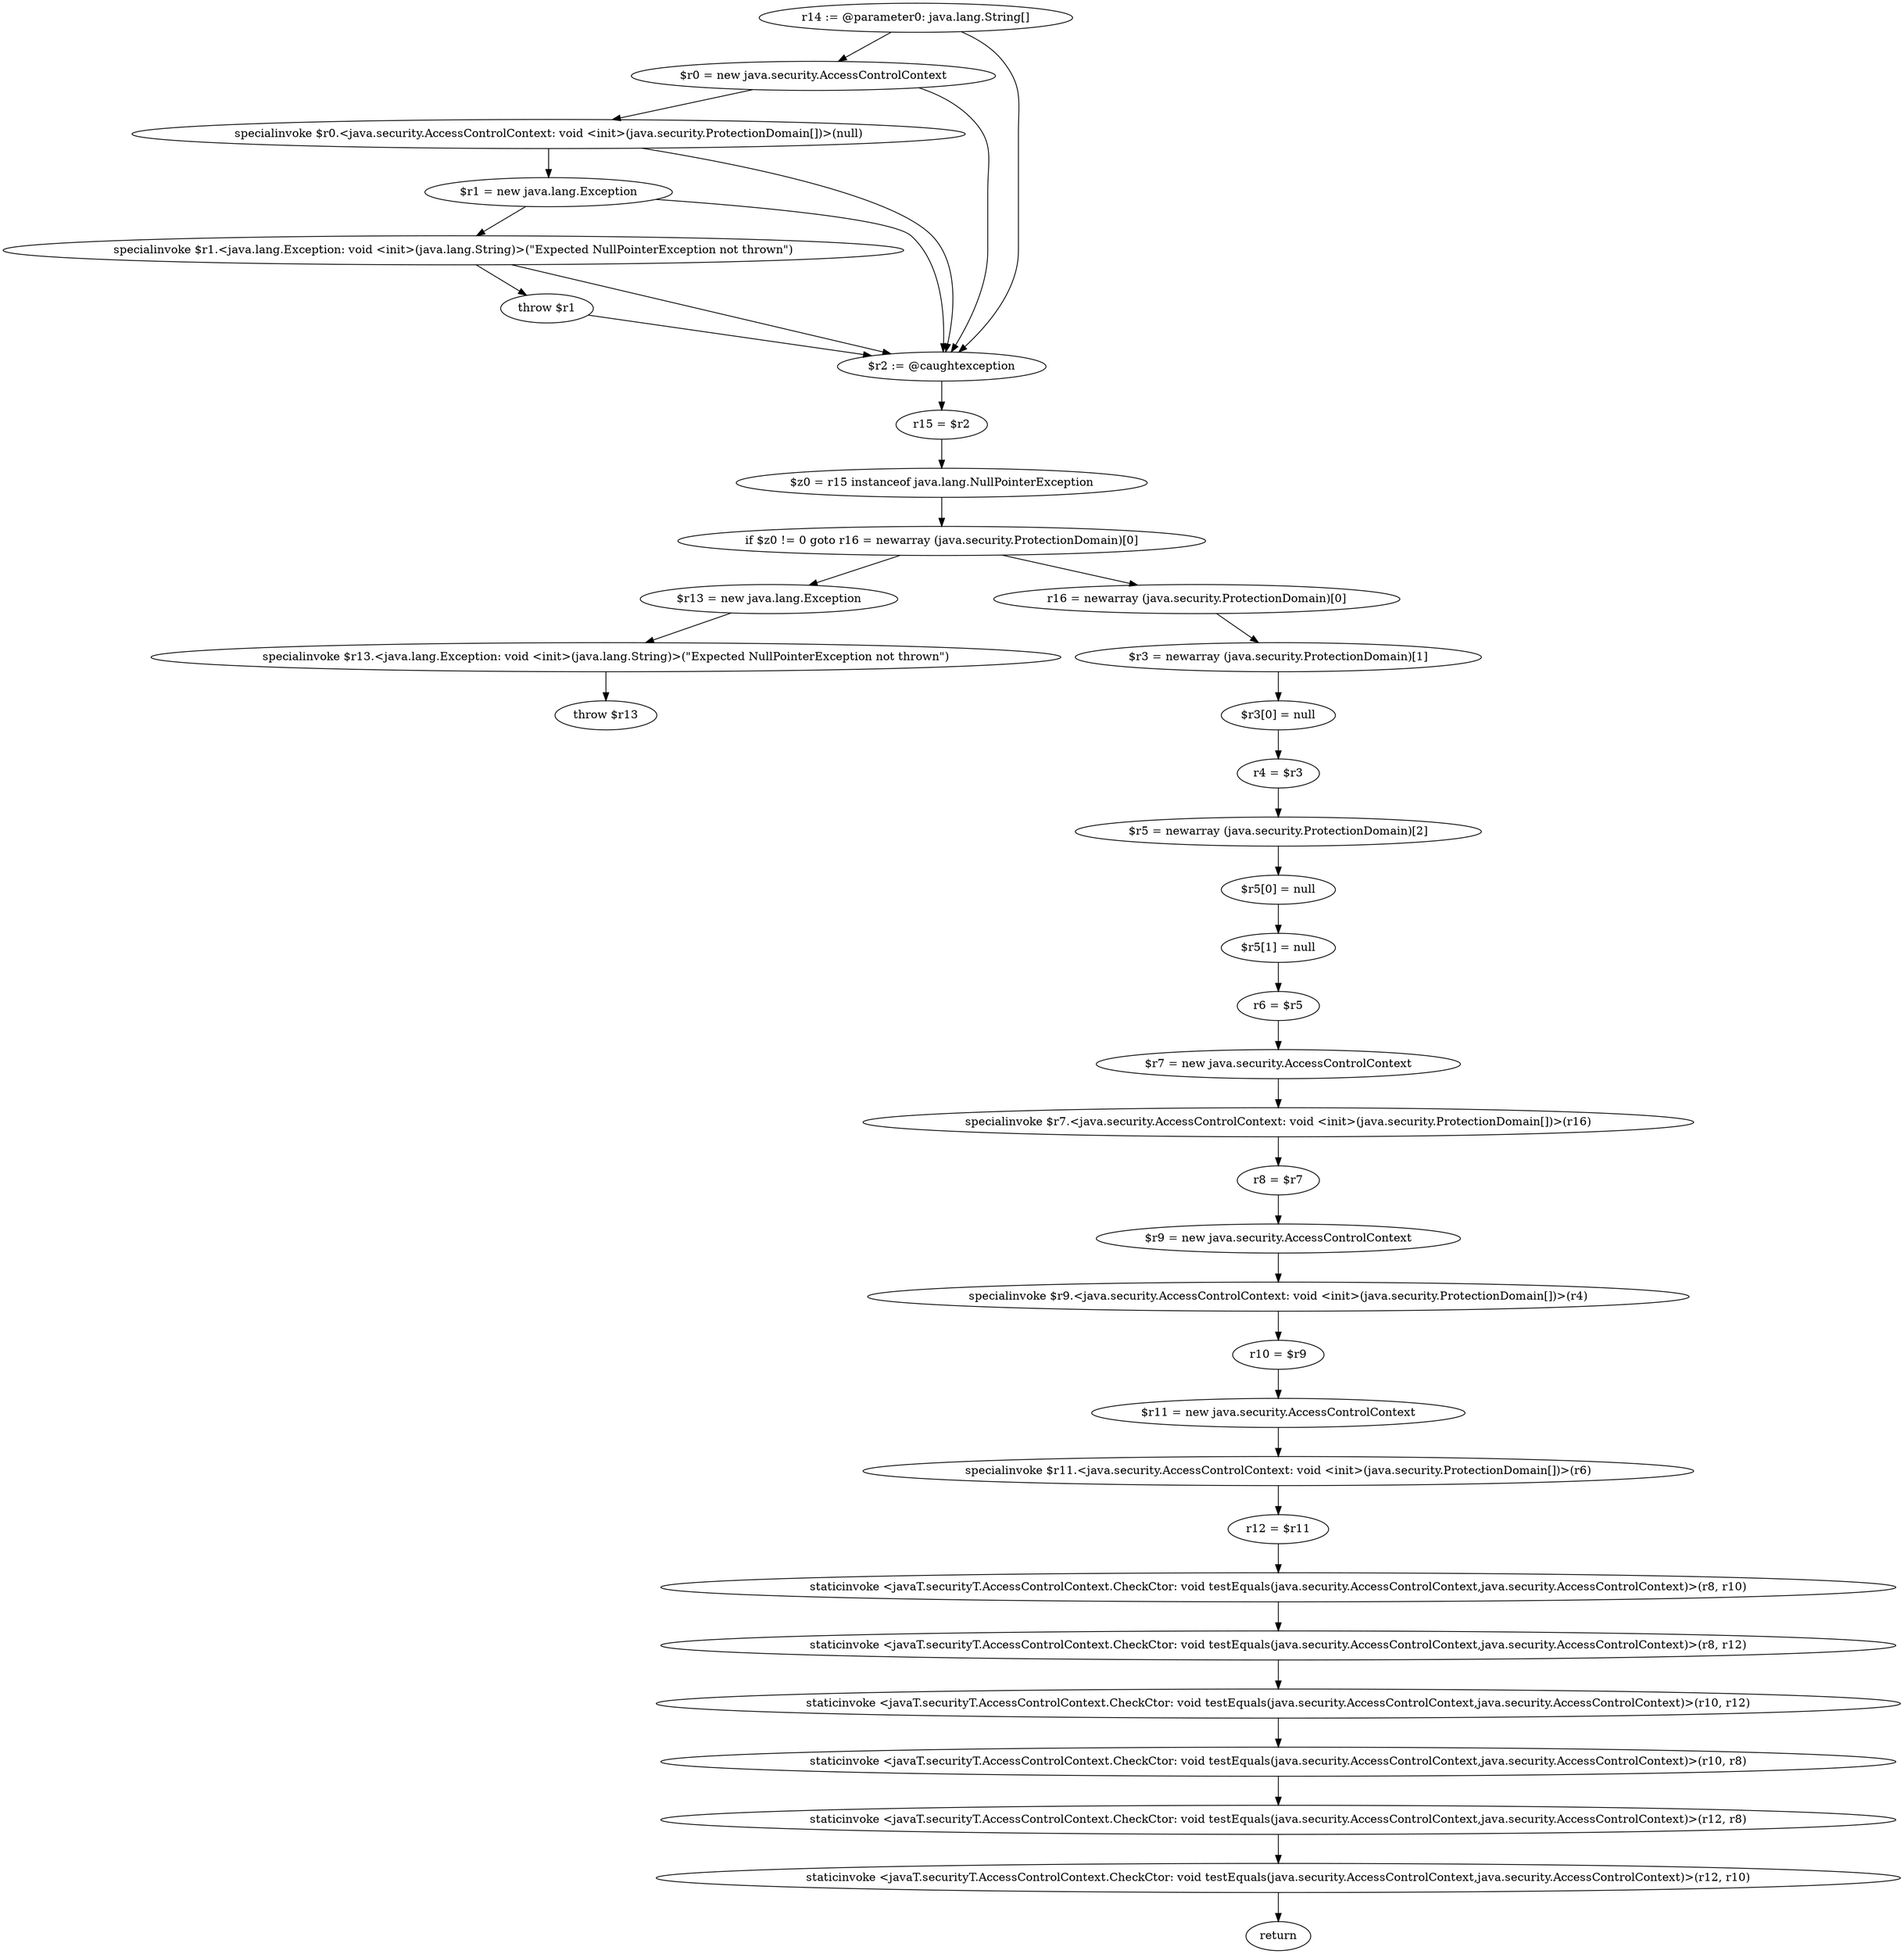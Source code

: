 digraph "unitGraph" {
    "r14 := @parameter0: java.lang.String[]"
    "$r0 = new java.security.AccessControlContext"
    "specialinvoke $r0.<java.security.AccessControlContext: void <init>(java.security.ProtectionDomain[])>(null)"
    "$r1 = new java.lang.Exception"
    "specialinvoke $r1.<java.lang.Exception: void <init>(java.lang.String)>(\"Expected NullPointerException not thrown\")"
    "throw $r1"
    "$r2 := @caughtexception"
    "r15 = $r2"
    "$z0 = r15 instanceof java.lang.NullPointerException"
    "if $z0 != 0 goto r16 = newarray (java.security.ProtectionDomain)[0]"
    "$r13 = new java.lang.Exception"
    "specialinvoke $r13.<java.lang.Exception: void <init>(java.lang.String)>(\"Expected NullPointerException not thrown\")"
    "throw $r13"
    "r16 = newarray (java.security.ProtectionDomain)[0]"
    "$r3 = newarray (java.security.ProtectionDomain)[1]"
    "$r3[0] = null"
    "r4 = $r3"
    "$r5 = newarray (java.security.ProtectionDomain)[2]"
    "$r5[0] = null"
    "$r5[1] = null"
    "r6 = $r5"
    "$r7 = new java.security.AccessControlContext"
    "specialinvoke $r7.<java.security.AccessControlContext: void <init>(java.security.ProtectionDomain[])>(r16)"
    "r8 = $r7"
    "$r9 = new java.security.AccessControlContext"
    "specialinvoke $r9.<java.security.AccessControlContext: void <init>(java.security.ProtectionDomain[])>(r4)"
    "r10 = $r9"
    "$r11 = new java.security.AccessControlContext"
    "specialinvoke $r11.<java.security.AccessControlContext: void <init>(java.security.ProtectionDomain[])>(r6)"
    "r12 = $r11"
    "staticinvoke <javaT.securityT.AccessControlContext.CheckCtor: void testEquals(java.security.AccessControlContext,java.security.AccessControlContext)>(r8, r10)"
    "staticinvoke <javaT.securityT.AccessControlContext.CheckCtor: void testEquals(java.security.AccessControlContext,java.security.AccessControlContext)>(r8, r12)"
    "staticinvoke <javaT.securityT.AccessControlContext.CheckCtor: void testEquals(java.security.AccessControlContext,java.security.AccessControlContext)>(r10, r12)"
    "staticinvoke <javaT.securityT.AccessControlContext.CheckCtor: void testEquals(java.security.AccessControlContext,java.security.AccessControlContext)>(r10, r8)"
    "staticinvoke <javaT.securityT.AccessControlContext.CheckCtor: void testEquals(java.security.AccessControlContext,java.security.AccessControlContext)>(r12, r8)"
    "staticinvoke <javaT.securityT.AccessControlContext.CheckCtor: void testEquals(java.security.AccessControlContext,java.security.AccessControlContext)>(r12, r10)"
    "return"
    "r14 := @parameter0: java.lang.String[]"->"$r0 = new java.security.AccessControlContext";
    "r14 := @parameter0: java.lang.String[]"->"$r2 := @caughtexception";
    "$r0 = new java.security.AccessControlContext"->"specialinvoke $r0.<java.security.AccessControlContext: void <init>(java.security.ProtectionDomain[])>(null)";
    "$r0 = new java.security.AccessControlContext"->"$r2 := @caughtexception";
    "specialinvoke $r0.<java.security.AccessControlContext: void <init>(java.security.ProtectionDomain[])>(null)"->"$r1 = new java.lang.Exception";
    "specialinvoke $r0.<java.security.AccessControlContext: void <init>(java.security.ProtectionDomain[])>(null)"->"$r2 := @caughtexception";
    "$r1 = new java.lang.Exception"->"specialinvoke $r1.<java.lang.Exception: void <init>(java.lang.String)>(\"Expected NullPointerException not thrown\")";
    "$r1 = new java.lang.Exception"->"$r2 := @caughtexception";
    "specialinvoke $r1.<java.lang.Exception: void <init>(java.lang.String)>(\"Expected NullPointerException not thrown\")"->"throw $r1";
    "specialinvoke $r1.<java.lang.Exception: void <init>(java.lang.String)>(\"Expected NullPointerException not thrown\")"->"$r2 := @caughtexception";
    "throw $r1"->"$r2 := @caughtexception";
    "$r2 := @caughtexception"->"r15 = $r2";
    "r15 = $r2"->"$z0 = r15 instanceof java.lang.NullPointerException";
    "$z0 = r15 instanceof java.lang.NullPointerException"->"if $z0 != 0 goto r16 = newarray (java.security.ProtectionDomain)[0]";
    "if $z0 != 0 goto r16 = newarray (java.security.ProtectionDomain)[0]"->"$r13 = new java.lang.Exception";
    "if $z0 != 0 goto r16 = newarray (java.security.ProtectionDomain)[0]"->"r16 = newarray (java.security.ProtectionDomain)[0]";
    "$r13 = new java.lang.Exception"->"specialinvoke $r13.<java.lang.Exception: void <init>(java.lang.String)>(\"Expected NullPointerException not thrown\")";
    "specialinvoke $r13.<java.lang.Exception: void <init>(java.lang.String)>(\"Expected NullPointerException not thrown\")"->"throw $r13";
    "r16 = newarray (java.security.ProtectionDomain)[0]"->"$r3 = newarray (java.security.ProtectionDomain)[1]";
    "$r3 = newarray (java.security.ProtectionDomain)[1]"->"$r3[0] = null";
    "$r3[0] = null"->"r4 = $r3";
    "r4 = $r3"->"$r5 = newarray (java.security.ProtectionDomain)[2]";
    "$r5 = newarray (java.security.ProtectionDomain)[2]"->"$r5[0] = null";
    "$r5[0] = null"->"$r5[1] = null";
    "$r5[1] = null"->"r6 = $r5";
    "r6 = $r5"->"$r7 = new java.security.AccessControlContext";
    "$r7 = new java.security.AccessControlContext"->"specialinvoke $r7.<java.security.AccessControlContext: void <init>(java.security.ProtectionDomain[])>(r16)";
    "specialinvoke $r7.<java.security.AccessControlContext: void <init>(java.security.ProtectionDomain[])>(r16)"->"r8 = $r7";
    "r8 = $r7"->"$r9 = new java.security.AccessControlContext";
    "$r9 = new java.security.AccessControlContext"->"specialinvoke $r9.<java.security.AccessControlContext: void <init>(java.security.ProtectionDomain[])>(r4)";
    "specialinvoke $r9.<java.security.AccessControlContext: void <init>(java.security.ProtectionDomain[])>(r4)"->"r10 = $r9";
    "r10 = $r9"->"$r11 = new java.security.AccessControlContext";
    "$r11 = new java.security.AccessControlContext"->"specialinvoke $r11.<java.security.AccessControlContext: void <init>(java.security.ProtectionDomain[])>(r6)";
    "specialinvoke $r11.<java.security.AccessControlContext: void <init>(java.security.ProtectionDomain[])>(r6)"->"r12 = $r11";
    "r12 = $r11"->"staticinvoke <javaT.securityT.AccessControlContext.CheckCtor: void testEquals(java.security.AccessControlContext,java.security.AccessControlContext)>(r8, r10)";
    "staticinvoke <javaT.securityT.AccessControlContext.CheckCtor: void testEquals(java.security.AccessControlContext,java.security.AccessControlContext)>(r8, r10)"->"staticinvoke <javaT.securityT.AccessControlContext.CheckCtor: void testEquals(java.security.AccessControlContext,java.security.AccessControlContext)>(r8, r12)";
    "staticinvoke <javaT.securityT.AccessControlContext.CheckCtor: void testEquals(java.security.AccessControlContext,java.security.AccessControlContext)>(r8, r12)"->"staticinvoke <javaT.securityT.AccessControlContext.CheckCtor: void testEquals(java.security.AccessControlContext,java.security.AccessControlContext)>(r10, r12)";
    "staticinvoke <javaT.securityT.AccessControlContext.CheckCtor: void testEquals(java.security.AccessControlContext,java.security.AccessControlContext)>(r10, r12)"->"staticinvoke <javaT.securityT.AccessControlContext.CheckCtor: void testEquals(java.security.AccessControlContext,java.security.AccessControlContext)>(r10, r8)";
    "staticinvoke <javaT.securityT.AccessControlContext.CheckCtor: void testEquals(java.security.AccessControlContext,java.security.AccessControlContext)>(r10, r8)"->"staticinvoke <javaT.securityT.AccessControlContext.CheckCtor: void testEquals(java.security.AccessControlContext,java.security.AccessControlContext)>(r12, r8)";
    "staticinvoke <javaT.securityT.AccessControlContext.CheckCtor: void testEquals(java.security.AccessControlContext,java.security.AccessControlContext)>(r12, r8)"->"staticinvoke <javaT.securityT.AccessControlContext.CheckCtor: void testEquals(java.security.AccessControlContext,java.security.AccessControlContext)>(r12, r10)";
    "staticinvoke <javaT.securityT.AccessControlContext.CheckCtor: void testEquals(java.security.AccessControlContext,java.security.AccessControlContext)>(r12, r10)"->"return";
}
